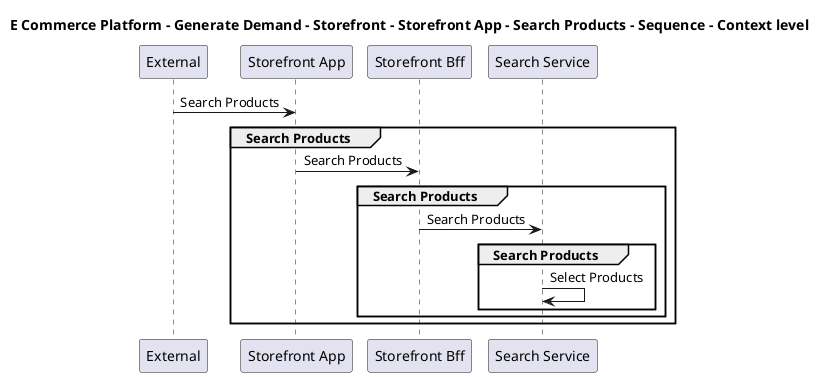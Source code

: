 @startuml

title E Commerce Platform - Generate Demand - Storefront - Storefront App - Search Products - Sequence - Context level

participant "External" as C4InterFlow.SoftwareSystems.ExternalSystem
participant "Storefront App" as ECommercePlatform.GenerateDemand.Storefront.SoftwareSystems.StorefrontApp
participant "Storefront Bff" as ECommercePlatform.GenerateDemand.Storefront.SoftwareSystems.StorefrontBff
participant "Search Service" as ECommercePlatform.GenerateDemand.SearchAndBrowse.SoftwareSystems.SearchService

C4InterFlow.SoftwareSystems.ExternalSystem -> ECommercePlatform.GenerateDemand.Storefront.SoftwareSystems.StorefrontApp : Search Products
group Search Products
ECommercePlatform.GenerateDemand.Storefront.SoftwareSystems.StorefrontApp -> ECommercePlatform.GenerateDemand.Storefront.SoftwareSystems.StorefrontBff : Search Products
group Search Products
ECommercePlatform.GenerateDemand.Storefront.SoftwareSystems.StorefrontBff -> ECommercePlatform.GenerateDemand.SearchAndBrowse.SoftwareSystems.SearchService : Search Products
group Search Products
ECommercePlatform.GenerateDemand.SearchAndBrowse.SoftwareSystems.SearchService -> ECommercePlatform.GenerateDemand.SearchAndBrowse.SoftwareSystems.SearchService : Select Products
end
end
end


@enduml
